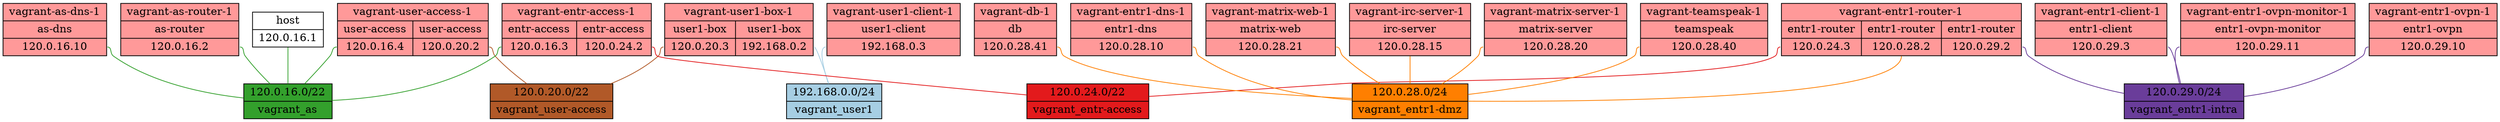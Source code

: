 # https://github.com/LeoVerto/docker-network-graph
# https://dreampuf.github.io/GraphvizOnline/

// Docker Network Graph
graph {
	graph [splines=true]
	network_vagrant_as [label="{<gw_iface> 120.0.16.0/22 | vagrant_as}" fillcolor="#33a02c" shape=record style=filled]
	"network_vagrant_entr-access" [label="{<gw_iface> 120.0.24.0/22 | vagrant_entr-access}" fillcolor="#e31a1c" shape=record style=filled]
	"network_vagrant_entr1-dmz" [label="{<gw_iface> 120.0.28.0/24 | vagrant_entr1-dmz}" fillcolor="#ff7f00" shape=record style=filled]
	"network_vagrant_entr1-intra" [label="{<gw_iface> 120.0.29.0/24 | vagrant_entr1-intra}" fillcolor="#6a3d9a" shape=record style=filled]
	"network_vagrant_user-access" [label="{<gw_iface> 120.0.20.0/22 | vagrant_user-access}" fillcolor="#b15928" shape=record style=filled]
	network_vagrant_user1 [label="{<gw_iface> 192.168.0.0/24 | vagrant_user1}" fillcolor="#a6cee3" shape=record style=filled]
	container_deadbfe0eaef6b23758144bdd5397048eb76be0b24e3ab8db629ca0b409568f2 [label="{ vagrant-user1-client-1 | { { user1-client |<9a71733790e96446bdc55c99fe11bed763e1e8065a9c54ae928661de02640464> 192.168.0.3 } } }" fillcolor="#ff9999" shape=record style=filled]
	container_6fe5fdd9eace239805c01f3970b29c932a6c49c881ef9220c53c3bb504e36aa9 [label="{ vagrant-entr1-client-1 | { { entr1-client |<dac27b7cf62ef77897d94b66a9898be487ef6e4d2d21244434fe2dc76b3b1f92> 120.0.29.3 } } }" fillcolor="#ff9999" shape=record style=filled]
	container_ac79e22aa9245329aca01c8c1f13c8253c4519bcc28cb36943be4515c1809a9e [label="{ vagrant-entr1-router-1 | { { entr1-router |<c88bea04c46e37361c5c6f224a53c01902407834ef20e73aca4fd7380b94b4be> 120.0.24.3 } | { entr1-router |<f5d6047588bff282889c992c677ccbb8937887dfeb511bf5576d959b7b25d857> 120.0.28.2 } | { entr1-router |<24c683ae8f7335590250f0e0e1a3e9aea94589fb8c0c0465b2b4cfdc3e0deee5> 120.0.29.2 } } }" fillcolor="#ff9999" shape=record style=filled]
	container_1d24d9f877b46ba1522b5457e4edcb2e46cebd01d2cc6586c302bf953cde0240 [label="{ vagrant-user1-box-1 | { { user1-box |<7ed3cd517c890fcbd43b2091d3cc779051b8801389f08c956657d0693d43be00> 120.0.20.3 } | { user1-box |<36455c7315c5c3c9370e313798454255375b8ab8eac8bb3fce1f1987d697119a> 192.168.0.2 } } }" fillcolor="#ff9999" shape=record style=filled]
	container_e3a4b54b60c22d473cd5245186a35b22cae21143338ef5d8035cdc3faf1a1164 [label="{ vagrant-as-dns-1 | { { as-dns |<0e9677745b532cd2f2ec794b48c9d573e25410083aa1d357e73d3a0939d09602> 120.0.16.10 } } }" fillcolor="#ff9999" shape=record style=filled]
	container_9576e0a4fdccd51a1a2f2fd76dc8b8b42983b3ea87f7101f0e604cdea841764e [label="{ vagrant-teamspeak-1 | { { teamspeak |<e8c1bcdf5d5aafd80179c1343c3a501e61471276ca5dbda18b9b4fabb92f8401> 120.0.28.40 } } }" fillcolor="#ff9999" shape=record style=filled]
	container_92244290731f217b81945566c1c313cc0fe56a027ed7c5781c4bdf1300936bd3 [label="{ vagrant-db-1 | { { db |<91549250e9b32127ba5973f0e921d3d9654b91acdd261c64c803eb20033c16b4> 120.0.28.41 } } }" fillcolor="#ff9999" shape=record style=filled]
	container_5cafa1130a2baf55a03e1548a07ff2c4411c96758d0b6aabb116dcc80e18d077 [label="{ vagrant-entr1-dns-1 | { { entr1-dns |<8950902042baccb96c956f685e840bed62e652efb758fc315f8fa62ed6d298ca> 120.0.28.10 } } }" fillcolor="#ff9999" shape=record style=filled]
	container_1f7c17781f91ba43e92478f549cb6cdd86c8b56a06b78a527e9a659fe99c212b [label="{ vagrant-matrix-web-1 | { { matrix-web |<0c4aea790da66c67d9f99a9a203d0d56c4896f96bf0494593852948dcbad886c> 120.0.28.21 } } }" fillcolor="#ff9999" shape=record style=filled]
	container_fe89943050acf4a60425b6363df82482c6f54ee2be3e3b29ebb3f19bba77d08e [label="{ vagrant-entr1-ovpn-monitor-1 | { { entr1-ovpn-monitor |<ce2c9bf2296693b8f82ca588a7d4dfaac0af08ca9e325878d255731c7aee447b> 120.0.29.11 } } }" fillcolor="#ff9999" shape=record style=filled]
	container_89d767156889c9acbf667e0ff9e13d840722cc9aef2641fb756bd74ed6178333 [label="{ vagrant-as-router-1 | { { as-router |<c528e99654c183d2b191c68cbe9801136c082587a89f7f98d19151109d9c3120> 120.0.16.2 } } }" fillcolor="#ff9999" shape=record style=filled]
	container_e2ab23696a06f17021956d1b2cc34e1dd11a5da594a7e79559667194a4729358 [label="{ vagrant-user-access-1 | { { user-access |<01fc44200c01a5a7b30df1d19391a30551500162e43275f3515018a8b8caa20d> 120.0.16.4 } | { user-access |<04ed17f10376191972cf85f60a6a1b687d26079174c791b63b1cdc1d2e2ff1f7> 120.0.20.2 } } }" fillcolor="#ff9999" shape=record style=filled]
	container_8476c6259d0eca2576ffee84c78bc75fa7490eecfff62f4f4aa00567b3d4c5b1 [label="{ vagrant-irc-server-1 | { { irc-server |<abe52291bef31f305326c1e84c4c00605fc915b969ee000510378706a885e564> 120.0.28.15 } } }" fillcolor="#ff9999" shape=record style=filled]
	container_8cd4d1db254f56d68e144fd7d30141c5b0c2bffd76a5365fe8b042e660e7b1e8 [label="{ vagrant-matrix-server-1 | { { matrix-server |<904b9d3c53a186cbc0be20bc184985167408fcbecee21ce5daccd7814950d7d6> 120.0.28.20 } } }" fillcolor="#ff9999" shape=record style=filled]
	container_48a78e677ba62d66bd950c337659149b2bd1ed6f7e797762c917890508ce5cbb [label="{ vagrant-entr1-ovpn-1 | { { entr1-ovpn |<2147ebcc4bf27c83bb39da9963df7d402f795cffbd451debfc31a37426164305> 120.0.29.10 } } }" fillcolor="#ff9999" shape=record style=filled]
	container_2399d23aa6eb21a69385c1e9c37f6928aa241e0298c218e38a762b12d7564878 [label="{ vagrant-entr-access-1 | { { entr-access |<c226cbe79ab84d827a05674781df3280f22f9517fc1e261f6e36e898a5d7bf77> 120.0.16.3 } | { entr-access |<703372d39c6aba11c23a4024287601c45eecb3845a08045dd42556c10f8b23bb> 120.0.24.2 } } }" fillcolor="#ff9999" shape=record style=filled]
	container_deadbfe0eaef6b23758144bdd5397048eb76be0b24e3ab8db629ca0b409568f2:"9a71733790e96446bdc55c99fe11bed763e1e8065a9c54ae928661de02640464" -- network_vagrant_user1 [color="#a6cee3"]
	container_6fe5fdd9eace239805c01f3970b29c932a6c49c881ef9220c53c3bb504e36aa9:dac27b7cf62ef77897d94b66a9898be487ef6e4d2d21244434fe2dc76b3b1f92 -- "network_vagrant_entr1-intra" [color="#6a3d9a"]
	container_ac79e22aa9245329aca01c8c1f13c8253c4519bcc28cb36943be4515c1809a9e:c88bea04c46e37361c5c6f224a53c01902407834ef20e73aca4fd7380b94b4be -- "network_vagrant_entr-access" [color="#e31a1c"]
	container_ac79e22aa9245329aca01c8c1f13c8253c4519bcc28cb36943be4515c1809a9e:f5d6047588bff282889c992c677ccbb8937887dfeb511bf5576d959b7b25d857 -- "network_vagrant_entr1-dmz" [color="#ff7f00"]
	container_ac79e22aa9245329aca01c8c1f13c8253c4519bcc28cb36943be4515c1809a9e:"24c683ae8f7335590250f0e0e1a3e9aea94589fb8c0c0465b2b4cfdc3e0deee5" -- "network_vagrant_entr1-intra" [color="#6a3d9a"]
	container_1d24d9f877b46ba1522b5457e4edcb2e46cebd01d2cc6586c302bf953cde0240:"7ed3cd517c890fcbd43b2091d3cc779051b8801389f08c956657d0693d43be00" -- "network_vagrant_user-access" [color="#b15928"]
	container_1d24d9f877b46ba1522b5457e4edcb2e46cebd01d2cc6586c302bf953cde0240:"36455c7315c5c3c9370e313798454255375b8ab8eac8bb3fce1f1987d697119a" -- network_vagrant_user1 [color="#a6cee3"]
	container_e3a4b54b60c22d473cd5245186a35b22cae21143338ef5d8035cdc3faf1a1164:"0e9677745b532cd2f2ec794b48c9d573e25410083aa1d357e73d3a0939d09602" -- network_vagrant_as [color="#33a02c"]
	container_9576e0a4fdccd51a1a2f2fd76dc8b8b42983b3ea87f7101f0e604cdea841764e:e8c1bcdf5d5aafd80179c1343c3a501e61471276ca5dbda18b9b4fabb92f8401 -- "network_vagrant_entr1-dmz" [color="#ff7f00"]
	container_92244290731f217b81945566c1c313cc0fe56a027ed7c5781c4bdf1300936bd3:"91549250e9b32127ba5973f0e921d3d9654b91acdd261c64c803eb20033c16b4" -- "network_vagrant_entr1-dmz" [color="#ff7f00"]
	container_5cafa1130a2baf55a03e1548a07ff2c4411c96758d0b6aabb116dcc80e18d077:"8950902042baccb96c956f685e840bed62e652efb758fc315f8fa62ed6d298ca" -- "network_vagrant_entr1-dmz" [color="#ff7f00"]
	container_1f7c17781f91ba43e92478f549cb6cdd86c8b56a06b78a527e9a659fe99c212b:"0c4aea790da66c67d9f99a9a203d0d56c4896f96bf0494593852948dcbad886c" -- "network_vagrant_entr1-dmz" [color="#ff7f00"]
	container_fe89943050acf4a60425b6363df82482c6f54ee2be3e3b29ebb3f19bba77d08e:ce2c9bf2296693b8f82ca588a7d4dfaac0af08ca9e325878d255731c7aee447b -- "network_vagrant_entr1-intra" [color="#6a3d9a"]
	container_89d767156889c9acbf667e0ff9e13d840722cc9aef2641fb756bd74ed6178333:c528e99654c183d2b191c68cbe9801136c082587a89f7f98d19151109d9c3120 -- network_vagrant_as [color="#33a02c"]
	container_e2ab23696a06f17021956d1b2cc34e1dd11a5da594a7e79559667194a4729358:"01fc44200c01a5a7b30df1d19391a30551500162e43275f3515018a8b8caa20d" -- network_vagrant_as [color="#33a02c"]
	container_e2ab23696a06f17021956d1b2cc34e1dd11a5da594a7e79559667194a4729358:"04ed17f10376191972cf85f60a6a1b687d26079174c791b63b1cdc1d2e2ff1f7" -- "network_vagrant_user-access" [color="#b15928"]
	container_8476c6259d0eca2576ffee84c78bc75fa7490eecfff62f4f4aa00567b3d4c5b1:abe52291bef31f305326c1e84c4c00605fc915b969ee000510378706a885e564 -- "network_vagrant_entr1-dmz" [color="#ff7f00"]
	container_8cd4d1db254f56d68e144fd7d30141c5b0c2bffd76a5365fe8b042e660e7b1e8:"904b9d3c53a186cbc0be20bc184985167408fcbecee21ce5daccd7814950d7d6" -- "network_vagrant_entr1-dmz" [color="#ff7f00"]
	container_48a78e677ba62d66bd950c337659149b2bd1ed6f7e797762c917890508ce5cbb:"2147ebcc4bf27c83bb39da9963df7d402f795cffbd451debfc31a37426164305" -- "network_vagrant_entr1-intra" [color="#6a3d9a"]
	container_2399d23aa6eb21a69385c1e9c37f6928aa241e0298c218e38a762b12d7564878:c226cbe79ab84d827a05674781df3280f22f9517fc1e261f6e36e898a5d7bf77 -- network_vagrant_as [color="#33a02c"]
	container_2399d23aa6eb21a69385c1e9c37f6928aa241e0298c218e38a762b12d7564878:"703372d39c6aba11c23a4024287601c45eecb3845a08045dd42556c10f8b23bb" -- "network_vagrant_entr-access" [color="#e31a1c"]
	host [label="{ host | 120.0.16.1 }" fillcolor="#ffffff" shape=record style=filled]
    host -- network_vagrant_as [color="#33a02c"]
}
